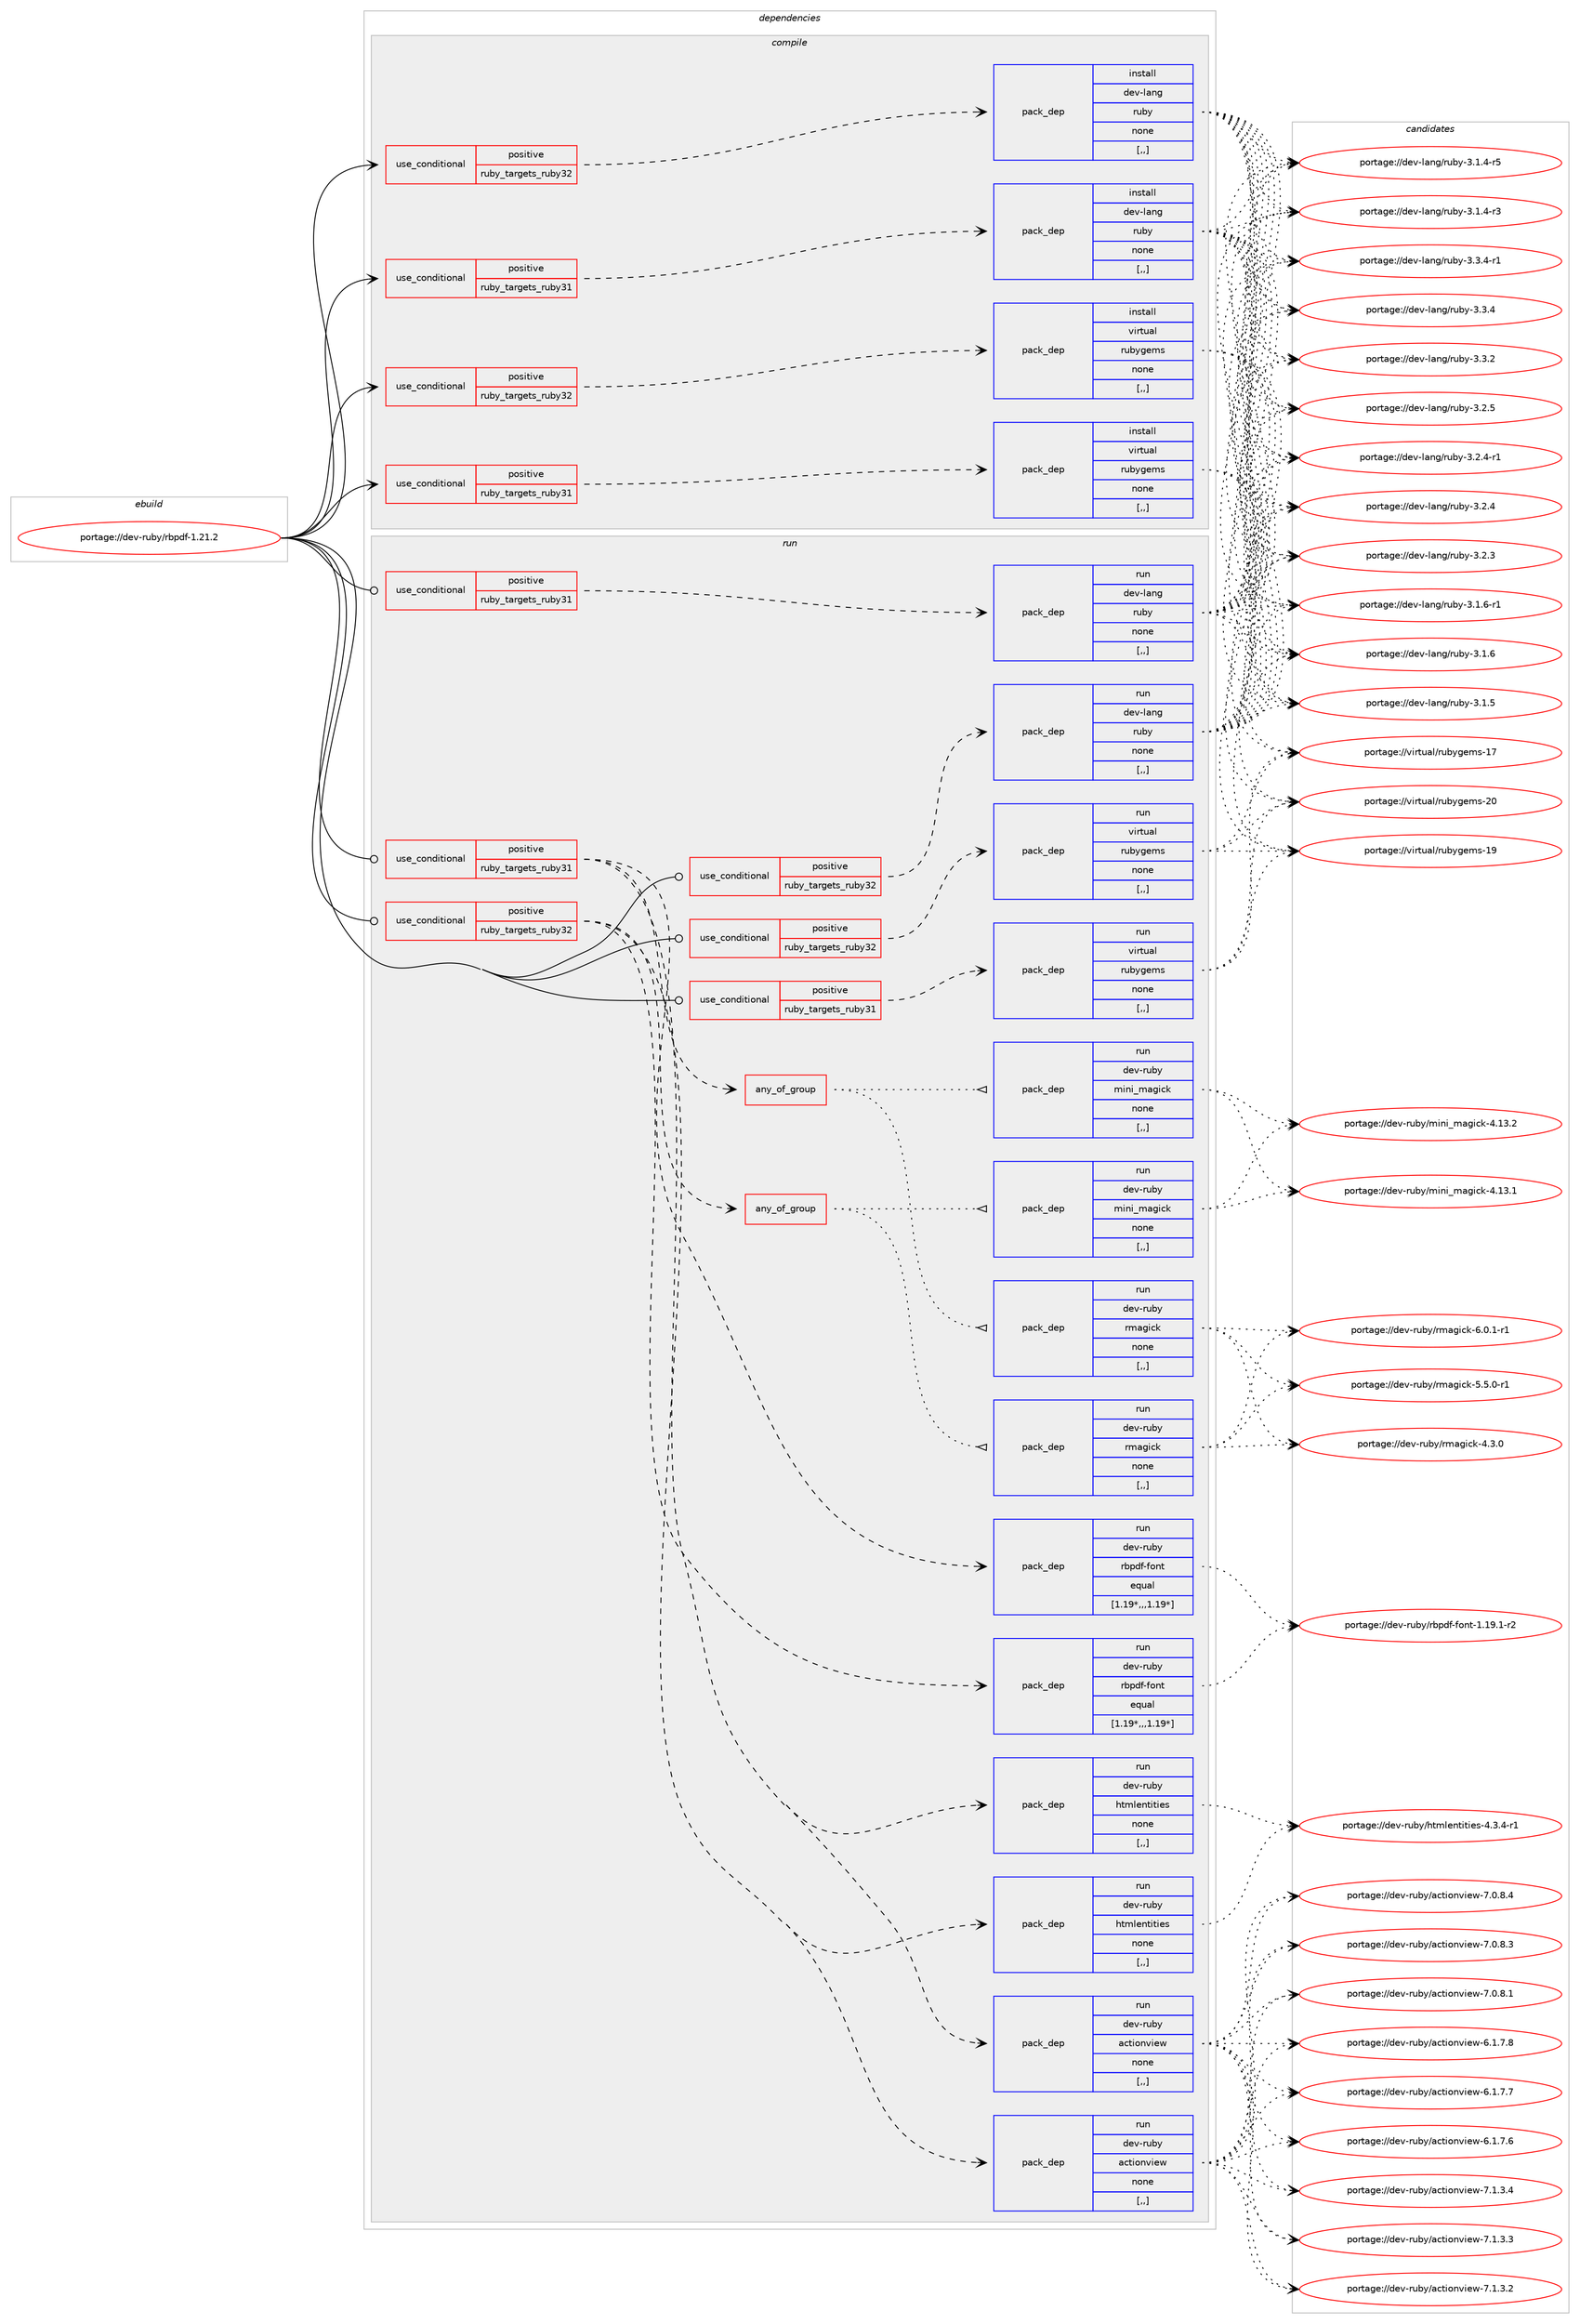 digraph prolog {

# *************
# Graph options
# *************

newrank=true;
concentrate=true;
compound=true;
graph [rankdir=LR,fontname=Helvetica,fontsize=10,ranksep=1.5];#, ranksep=2.5, nodesep=0.2];
edge  [arrowhead=vee];
node  [fontname=Helvetica,fontsize=10];

# **********
# The ebuild
# **********

subgraph cluster_leftcol {
color=gray;
label=<<i>ebuild</i>>;
id [label="portage://dev-ruby/rbpdf-1.21.2", color=red, width=4, href="../dev-ruby/rbpdf-1.21.2.svg"];
}

# ****************
# The dependencies
# ****************

subgraph cluster_midcol {
color=gray;
label=<<i>dependencies</i>>;
subgraph cluster_compile {
fillcolor="#eeeeee";
style=filled;
label=<<i>compile</i>>;
subgraph cond53855 {
dependency197321 [label=<<TABLE BORDER="0" CELLBORDER="1" CELLSPACING="0" CELLPADDING="4"><TR><TD ROWSPAN="3" CELLPADDING="10">use_conditional</TD></TR><TR><TD>positive</TD></TR><TR><TD>ruby_targets_ruby31</TD></TR></TABLE>>, shape=none, color=red];
subgraph pack142110 {
dependency197322 [label=<<TABLE BORDER="0" CELLBORDER="1" CELLSPACING="0" CELLPADDING="4" WIDTH="220"><TR><TD ROWSPAN="6" CELLPADDING="30">pack_dep</TD></TR><TR><TD WIDTH="110">install</TD></TR><TR><TD>dev-lang</TD></TR><TR><TD>ruby</TD></TR><TR><TD>none</TD></TR><TR><TD>[,,]</TD></TR></TABLE>>, shape=none, color=blue];
}
dependency197321:e -> dependency197322:w [weight=20,style="dashed",arrowhead="vee"];
}
id:e -> dependency197321:w [weight=20,style="solid",arrowhead="vee"];
subgraph cond53856 {
dependency197323 [label=<<TABLE BORDER="0" CELLBORDER="1" CELLSPACING="0" CELLPADDING="4"><TR><TD ROWSPAN="3" CELLPADDING="10">use_conditional</TD></TR><TR><TD>positive</TD></TR><TR><TD>ruby_targets_ruby31</TD></TR></TABLE>>, shape=none, color=red];
subgraph pack142111 {
dependency197324 [label=<<TABLE BORDER="0" CELLBORDER="1" CELLSPACING="0" CELLPADDING="4" WIDTH="220"><TR><TD ROWSPAN="6" CELLPADDING="30">pack_dep</TD></TR><TR><TD WIDTH="110">install</TD></TR><TR><TD>virtual</TD></TR><TR><TD>rubygems</TD></TR><TR><TD>none</TD></TR><TR><TD>[,,]</TD></TR></TABLE>>, shape=none, color=blue];
}
dependency197323:e -> dependency197324:w [weight=20,style="dashed",arrowhead="vee"];
}
id:e -> dependency197323:w [weight=20,style="solid",arrowhead="vee"];
subgraph cond53857 {
dependency197325 [label=<<TABLE BORDER="0" CELLBORDER="1" CELLSPACING="0" CELLPADDING="4"><TR><TD ROWSPAN="3" CELLPADDING="10">use_conditional</TD></TR><TR><TD>positive</TD></TR><TR><TD>ruby_targets_ruby32</TD></TR></TABLE>>, shape=none, color=red];
subgraph pack142112 {
dependency197326 [label=<<TABLE BORDER="0" CELLBORDER="1" CELLSPACING="0" CELLPADDING="4" WIDTH="220"><TR><TD ROWSPAN="6" CELLPADDING="30">pack_dep</TD></TR><TR><TD WIDTH="110">install</TD></TR><TR><TD>dev-lang</TD></TR><TR><TD>ruby</TD></TR><TR><TD>none</TD></TR><TR><TD>[,,]</TD></TR></TABLE>>, shape=none, color=blue];
}
dependency197325:e -> dependency197326:w [weight=20,style="dashed",arrowhead="vee"];
}
id:e -> dependency197325:w [weight=20,style="solid",arrowhead="vee"];
subgraph cond53858 {
dependency197327 [label=<<TABLE BORDER="0" CELLBORDER="1" CELLSPACING="0" CELLPADDING="4"><TR><TD ROWSPAN="3" CELLPADDING="10">use_conditional</TD></TR><TR><TD>positive</TD></TR><TR><TD>ruby_targets_ruby32</TD></TR></TABLE>>, shape=none, color=red];
subgraph pack142113 {
dependency197328 [label=<<TABLE BORDER="0" CELLBORDER="1" CELLSPACING="0" CELLPADDING="4" WIDTH="220"><TR><TD ROWSPAN="6" CELLPADDING="30">pack_dep</TD></TR><TR><TD WIDTH="110">install</TD></TR><TR><TD>virtual</TD></TR><TR><TD>rubygems</TD></TR><TR><TD>none</TD></TR><TR><TD>[,,]</TD></TR></TABLE>>, shape=none, color=blue];
}
dependency197327:e -> dependency197328:w [weight=20,style="dashed",arrowhead="vee"];
}
id:e -> dependency197327:w [weight=20,style="solid",arrowhead="vee"];
}
subgraph cluster_compileandrun {
fillcolor="#eeeeee";
style=filled;
label=<<i>compile and run</i>>;
}
subgraph cluster_run {
fillcolor="#eeeeee";
style=filled;
label=<<i>run</i>>;
subgraph cond53859 {
dependency197329 [label=<<TABLE BORDER="0" CELLBORDER="1" CELLSPACING="0" CELLPADDING="4"><TR><TD ROWSPAN="3" CELLPADDING="10">use_conditional</TD></TR><TR><TD>positive</TD></TR><TR><TD>ruby_targets_ruby31</TD></TR></TABLE>>, shape=none, color=red];
subgraph pack142114 {
dependency197330 [label=<<TABLE BORDER="0" CELLBORDER="1" CELLSPACING="0" CELLPADDING="4" WIDTH="220"><TR><TD ROWSPAN="6" CELLPADDING="30">pack_dep</TD></TR><TR><TD WIDTH="110">run</TD></TR><TR><TD>dev-lang</TD></TR><TR><TD>ruby</TD></TR><TR><TD>none</TD></TR><TR><TD>[,,]</TD></TR></TABLE>>, shape=none, color=blue];
}
dependency197329:e -> dependency197330:w [weight=20,style="dashed",arrowhead="vee"];
}
id:e -> dependency197329:w [weight=20,style="solid",arrowhead="odot"];
subgraph cond53860 {
dependency197331 [label=<<TABLE BORDER="0" CELLBORDER="1" CELLSPACING="0" CELLPADDING="4"><TR><TD ROWSPAN="3" CELLPADDING="10">use_conditional</TD></TR><TR><TD>positive</TD></TR><TR><TD>ruby_targets_ruby31</TD></TR></TABLE>>, shape=none, color=red];
subgraph pack142115 {
dependency197332 [label=<<TABLE BORDER="0" CELLBORDER="1" CELLSPACING="0" CELLPADDING="4" WIDTH="220"><TR><TD ROWSPAN="6" CELLPADDING="30">pack_dep</TD></TR><TR><TD WIDTH="110">run</TD></TR><TR><TD>dev-ruby</TD></TR><TR><TD>actionview</TD></TR><TR><TD>none</TD></TR><TR><TD>[,,]</TD></TR></TABLE>>, shape=none, color=blue];
}
dependency197331:e -> dependency197332:w [weight=20,style="dashed",arrowhead="vee"];
subgraph pack142116 {
dependency197333 [label=<<TABLE BORDER="0" CELLBORDER="1" CELLSPACING="0" CELLPADDING="4" WIDTH="220"><TR><TD ROWSPAN="6" CELLPADDING="30">pack_dep</TD></TR><TR><TD WIDTH="110">run</TD></TR><TR><TD>dev-ruby</TD></TR><TR><TD>htmlentities</TD></TR><TR><TD>none</TD></TR><TR><TD>[,,]</TD></TR></TABLE>>, shape=none, color=blue];
}
dependency197331:e -> dependency197333:w [weight=20,style="dashed",arrowhead="vee"];
subgraph pack142117 {
dependency197334 [label=<<TABLE BORDER="0" CELLBORDER="1" CELLSPACING="0" CELLPADDING="4" WIDTH="220"><TR><TD ROWSPAN="6" CELLPADDING="30">pack_dep</TD></TR><TR><TD WIDTH="110">run</TD></TR><TR><TD>dev-ruby</TD></TR><TR><TD>rbpdf-font</TD></TR><TR><TD>equal</TD></TR><TR><TD>[1.19*,,,1.19*]</TD></TR></TABLE>>, shape=none, color=blue];
}
dependency197331:e -> dependency197334:w [weight=20,style="dashed",arrowhead="vee"];
subgraph any1206 {
dependency197335 [label=<<TABLE BORDER="0" CELLBORDER="1" CELLSPACING="0" CELLPADDING="4"><TR><TD CELLPADDING="10">any_of_group</TD></TR></TABLE>>, shape=none, color=red];subgraph pack142118 {
dependency197336 [label=<<TABLE BORDER="0" CELLBORDER="1" CELLSPACING="0" CELLPADDING="4" WIDTH="220"><TR><TD ROWSPAN="6" CELLPADDING="30">pack_dep</TD></TR><TR><TD WIDTH="110">run</TD></TR><TR><TD>dev-ruby</TD></TR><TR><TD>mini_magick</TD></TR><TR><TD>none</TD></TR><TR><TD>[,,]</TD></TR></TABLE>>, shape=none, color=blue];
}
dependency197335:e -> dependency197336:w [weight=20,style="dotted",arrowhead="oinv"];
subgraph pack142119 {
dependency197337 [label=<<TABLE BORDER="0" CELLBORDER="1" CELLSPACING="0" CELLPADDING="4" WIDTH="220"><TR><TD ROWSPAN="6" CELLPADDING="30">pack_dep</TD></TR><TR><TD WIDTH="110">run</TD></TR><TR><TD>dev-ruby</TD></TR><TR><TD>rmagick</TD></TR><TR><TD>none</TD></TR><TR><TD>[,,]</TD></TR></TABLE>>, shape=none, color=blue];
}
dependency197335:e -> dependency197337:w [weight=20,style="dotted",arrowhead="oinv"];
}
dependency197331:e -> dependency197335:w [weight=20,style="dashed",arrowhead="vee"];
}
id:e -> dependency197331:w [weight=20,style="solid",arrowhead="odot"];
subgraph cond53861 {
dependency197338 [label=<<TABLE BORDER="0" CELLBORDER="1" CELLSPACING="0" CELLPADDING="4"><TR><TD ROWSPAN="3" CELLPADDING="10">use_conditional</TD></TR><TR><TD>positive</TD></TR><TR><TD>ruby_targets_ruby31</TD></TR></TABLE>>, shape=none, color=red];
subgraph pack142120 {
dependency197339 [label=<<TABLE BORDER="0" CELLBORDER="1" CELLSPACING="0" CELLPADDING="4" WIDTH="220"><TR><TD ROWSPAN="6" CELLPADDING="30">pack_dep</TD></TR><TR><TD WIDTH="110">run</TD></TR><TR><TD>virtual</TD></TR><TR><TD>rubygems</TD></TR><TR><TD>none</TD></TR><TR><TD>[,,]</TD></TR></TABLE>>, shape=none, color=blue];
}
dependency197338:e -> dependency197339:w [weight=20,style="dashed",arrowhead="vee"];
}
id:e -> dependency197338:w [weight=20,style="solid",arrowhead="odot"];
subgraph cond53862 {
dependency197340 [label=<<TABLE BORDER="0" CELLBORDER="1" CELLSPACING="0" CELLPADDING="4"><TR><TD ROWSPAN="3" CELLPADDING="10">use_conditional</TD></TR><TR><TD>positive</TD></TR><TR><TD>ruby_targets_ruby32</TD></TR></TABLE>>, shape=none, color=red];
subgraph pack142121 {
dependency197341 [label=<<TABLE BORDER="0" CELLBORDER="1" CELLSPACING="0" CELLPADDING="4" WIDTH="220"><TR><TD ROWSPAN="6" CELLPADDING="30">pack_dep</TD></TR><TR><TD WIDTH="110">run</TD></TR><TR><TD>dev-lang</TD></TR><TR><TD>ruby</TD></TR><TR><TD>none</TD></TR><TR><TD>[,,]</TD></TR></TABLE>>, shape=none, color=blue];
}
dependency197340:e -> dependency197341:w [weight=20,style="dashed",arrowhead="vee"];
}
id:e -> dependency197340:w [weight=20,style="solid",arrowhead="odot"];
subgraph cond53863 {
dependency197342 [label=<<TABLE BORDER="0" CELLBORDER="1" CELLSPACING="0" CELLPADDING="4"><TR><TD ROWSPAN="3" CELLPADDING="10">use_conditional</TD></TR><TR><TD>positive</TD></TR><TR><TD>ruby_targets_ruby32</TD></TR></TABLE>>, shape=none, color=red];
subgraph pack142122 {
dependency197343 [label=<<TABLE BORDER="0" CELLBORDER="1" CELLSPACING="0" CELLPADDING="4" WIDTH="220"><TR><TD ROWSPAN="6" CELLPADDING="30">pack_dep</TD></TR><TR><TD WIDTH="110">run</TD></TR><TR><TD>dev-ruby</TD></TR><TR><TD>actionview</TD></TR><TR><TD>none</TD></TR><TR><TD>[,,]</TD></TR></TABLE>>, shape=none, color=blue];
}
dependency197342:e -> dependency197343:w [weight=20,style="dashed",arrowhead="vee"];
subgraph pack142123 {
dependency197344 [label=<<TABLE BORDER="0" CELLBORDER="1" CELLSPACING="0" CELLPADDING="4" WIDTH="220"><TR><TD ROWSPAN="6" CELLPADDING="30">pack_dep</TD></TR><TR><TD WIDTH="110">run</TD></TR><TR><TD>dev-ruby</TD></TR><TR><TD>htmlentities</TD></TR><TR><TD>none</TD></TR><TR><TD>[,,]</TD></TR></TABLE>>, shape=none, color=blue];
}
dependency197342:e -> dependency197344:w [weight=20,style="dashed",arrowhead="vee"];
subgraph pack142124 {
dependency197345 [label=<<TABLE BORDER="0" CELLBORDER="1" CELLSPACING="0" CELLPADDING="4" WIDTH="220"><TR><TD ROWSPAN="6" CELLPADDING="30">pack_dep</TD></TR><TR><TD WIDTH="110">run</TD></TR><TR><TD>dev-ruby</TD></TR><TR><TD>rbpdf-font</TD></TR><TR><TD>equal</TD></TR><TR><TD>[1.19*,,,1.19*]</TD></TR></TABLE>>, shape=none, color=blue];
}
dependency197342:e -> dependency197345:w [weight=20,style="dashed",arrowhead="vee"];
subgraph any1207 {
dependency197346 [label=<<TABLE BORDER="0" CELLBORDER="1" CELLSPACING="0" CELLPADDING="4"><TR><TD CELLPADDING="10">any_of_group</TD></TR></TABLE>>, shape=none, color=red];subgraph pack142125 {
dependency197347 [label=<<TABLE BORDER="0" CELLBORDER="1" CELLSPACING="0" CELLPADDING="4" WIDTH="220"><TR><TD ROWSPAN="6" CELLPADDING="30">pack_dep</TD></TR><TR><TD WIDTH="110">run</TD></TR><TR><TD>dev-ruby</TD></TR><TR><TD>mini_magick</TD></TR><TR><TD>none</TD></TR><TR><TD>[,,]</TD></TR></TABLE>>, shape=none, color=blue];
}
dependency197346:e -> dependency197347:w [weight=20,style="dotted",arrowhead="oinv"];
subgraph pack142126 {
dependency197348 [label=<<TABLE BORDER="0" CELLBORDER="1" CELLSPACING="0" CELLPADDING="4" WIDTH="220"><TR><TD ROWSPAN="6" CELLPADDING="30">pack_dep</TD></TR><TR><TD WIDTH="110">run</TD></TR><TR><TD>dev-ruby</TD></TR><TR><TD>rmagick</TD></TR><TR><TD>none</TD></TR><TR><TD>[,,]</TD></TR></TABLE>>, shape=none, color=blue];
}
dependency197346:e -> dependency197348:w [weight=20,style="dotted",arrowhead="oinv"];
}
dependency197342:e -> dependency197346:w [weight=20,style="dashed",arrowhead="vee"];
}
id:e -> dependency197342:w [weight=20,style="solid",arrowhead="odot"];
subgraph cond53864 {
dependency197349 [label=<<TABLE BORDER="0" CELLBORDER="1" CELLSPACING="0" CELLPADDING="4"><TR><TD ROWSPAN="3" CELLPADDING="10">use_conditional</TD></TR><TR><TD>positive</TD></TR><TR><TD>ruby_targets_ruby32</TD></TR></TABLE>>, shape=none, color=red];
subgraph pack142127 {
dependency197350 [label=<<TABLE BORDER="0" CELLBORDER="1" CELLSPACING="0" CELLPADDING="4" WIDTH="220"><TR><TD ROWSPAN="6" CELLPADDING="30">pack_dep</TD></TR><TR><TD WIDTH="110">run</TD></TR><TR><TD>virtual</TD></TR><TR><TD>rubygems</TD></TR><TR><TD>none</TD></TR><TR><TD>[,,]</TD></TR></TABLE>>, shape=none, color=blue];
}
dependency197349:e -> dependency197350:w [weight=20,style="dashed",arrowhead="vee"];
}
id:e -> dependency197349:w [weight=20,style="solid",arrowhead="odot"];
}
}

# **************
# The candidates
# **************

subgraph cluster_choices {
rank=same;
color=gray;
label=<<i>candidates</i>>;

subgraph choice142110 {
color=black;
nodesep=1;
choice100101118451089711010347114117981214551465146524511449 [label="portage://dev-lang/ruby-3.3.4-r1", color=red, width=4,href="../dev-lang/ruby-3.3.4-r1.svg"];
choice10010111845108971101034711411798121455146514652 [label="portage://dev-lang/ruby-3.3.4", color=red, width=4,href="../dev-lang/ruby-3.3.4.svg"];
choice10010111845108971101034711411798121455146514650 [label="portage://dev-lang/ruby-3.3.2", color=red, width=4,href="../dev-lang/ruby-3.3.2.svg"];
choice10010111845108971101034711411798121455146504653 [label="portage://dev-lang/ruby-3.2.5", color=red, width=4,href="../dev-lang/ruby-3.2.5.svg"];
choice100101118451089711010347114117981214551465046524511449 [label="portage://dev-lang/ruby-3.2.4-r1", color=red, width=4,href="../dev-lang/ruby-3.2.4-r1.svg"];
choice10010111845108971101034711411798121455146504652 [label="portage://dev-lang/ruby-3.2.4", color=red, width=4,href="../dev-lang/ruby-3.2.4.svg"];
choice10010111845108971101034711411798121455146504651 [label="portage://dev-lang/ruby-3.2.3", color=red, width=4,href="../dev-lang/ruby-3.2.3.svg"];
choice100101118451089711010347114117981214551464946544511449 [label="portage://dev-lang/ruby-3.1.6-r1", color=red, width=4,href="../dev-lang/ruby-3.1.6-r1.svg"];
choice10010111845108971101034711411798121455146494654 [label="portage://dev-lang/ruby-3.1.6", color=red, width=4,href="../dev-lang/ruby-3.1.6.svg"];
choice10010111845108971101034711411798121455146494653 [label="portage://dev-lang/ruby-3.1.5", color=red, width=4,href="../dev-lang/ruby-3.1.5.svg"];
choice100101118451089711010347114117981214551464946524511453 [label="portage://dev-lang/ruby-3.1.4-r5", color=red, width=4,href="../dev-lang/ruby-3.1.4-r5.svg"];
choice100101118451089711010347114117981214551464946524511451 [label="portage://dev-lang/ruby-3.1.4-r3", color=red, width=4,href="../dev-lang/ruby-3.1.4-r3.svg"];
dependency197322:e -> choice100101118451089711010347114117981214551465146524511449:w [style=dotted,weight="100"];
dependency197322:e -> choice10010111845108971101034711411798121455146514652:w [style=dotted,weight="100"];
dependency197322:e -> choice10010111845108971101034711411798121455146514650:w [style=dotted,weight="100"];
dependency197322:e -> choice10010111845108971101034711411798121455146504653:w [style=dotted,weight="100"];
dependency197322:e -> choice100101118451089711010347114117981214551465046524511449:w [style=dotted,weight="100"];
dependency197322:e -> choice10010111845108971101034711411798121455146504652:w [style=dotted,weight="100"];
dependency197322:e -> choice10010111845108971101034711411798121455146504651:w [style=dotted,weight="100"];
dependency197322:e -> choice100101118451089711010347114117981214551464946544511449:w [style=dotted,weight="100"];
dependency197322:e -> choice10010111845108971101034711411798121455146494654:w [style=dotted,weight="100"];
dependency197322:e -> choice10010111845108971101034711411798121455146494653:w [style=dotted,weight="100"];
dependency197322:e -> choice100101118451089711010347114117981214551464946524511453:w [style=dotted,weight="100"];
dependency197322:e -> choice100101118451089711010347114117981214551464946524511451:w [style=dotted,weight="100"];
}
subgraph choice142111 {
color=black;
nodesep=1;
choice118105114116117971084711411798121103101109115455048 [label="portage://virtual/rubygems-20", color=red, width=4,href="../virtual/rubygems-20.svg"];
choice118105114116117971084711411798121103101109115454957 [label="portage://virtual/rubygems-19", color=red, width=4,href="../virtual/rubygems-19.svg"];
choice118105114116117971084711411798121103101109115454955 [label="portage://virtual/rubygems-17", color=red, width=4,href="../virtual/rubygems-17.svg"];
dependency197324:e -> choice118105114116117971084711411798121103101109115455048:w [style=dotted,weight="100"];
dependency197324:e -> choice118105114116117971084711411798121103101109115454957:w [style=dotted,weight="100"];
dependency197324:e -> choice118105114116117971084711411798121103101109115454955:w [style=dotted,weight="100"];
}
subgraph choice142112 {
color=black;
nodesep=1;
choice100101118451089711010347114117981214551465146524511449 [label="portage://dev-lang/ruby-3.3.4-r1", color=red, width=4,href="../dev-lang/ruby-3.3.4-r1.svg"];
choice10010111845108971101034711411798121455146514652 [label="portage://dev-lang/ruby-3.3.4", color=red, width=4,href="../dev-lang/ruby-3.3.4.svg"];
choice10010111845108971101034711411798121455146514650 [label="portage://dev-lang/ruby-3.3.2", color=red, width=4,href="../dev-lang/ruby-3.3.2.svg"];
choice10010111845108971101034711411798121455146504653 [label="portage://dev-lang/ruby-3.2.5", color=red, width=4,href="../dev-lang/ruby-3.2.5.svg"];
choice100101118451089711010347114117981214551465046524511449 [label="portage://dev-lang/ruby-3.2.4-r1", color=red, width=4,href="../dev-lang/ruby-3.2.4-r1.svg"];
choice10010111845108971101034711411798121455146504652 [label="portage://dev-lang/ruby-3.2.4", color=red, width=4,href="../dev-lang/ruby-3.2.4.svg"];
choice10010111845108971101034711411798121455146504651 [label="portage://dev-lang/ruby-3.2.3", color=red, width=4,href="../dev-lang/ruby-3.2.3.svg"];
choice100101118451089711010347114117981214551464946544511449 [label="portage://dev-lang/ruby-3.1.6-r1", color=red, width=4,href="../dev-lang/ruby-3.1.6-r1.svg"];
choice10010111845108971101034711411798121455146494654 [label="portage://dev-lang/ruby-3.1.6", color=red, width=4,href="../dev-lang/ruby-3.1.6.svg"];
choice10010111845108971101034711411798121455146494653 [label="portage://dev-lang/ruby-3.1.5", color=red, width=4,href="../dev-lang/ruby-3.1.5.svg"];
choice100101118451089711010347114117981214551464946524511453 [label="portage://dev-lang/ruby-3.1.4-r5", color=red, width=4,href="../dev-lang/ruby-3.1.4-r5.svg"];
choice100101118451089711010347114117981214551464946524511451 [label="portage://dev-lang/ruby-3.1.4-r3", color=red, width=4,href="../dev-lang/ruby-3.1.4-r3.svg"];
dependency197326:e -> choice100101118451089711010347114117981214551465146524511449:w [style=dotted,weight="100"];
dependency197326:e -> choice10010111845108971101034711411798121455146514652:w [style=dotted,weight="100"];
dependency197326:e -> choice10010111845108971101034711411798121455146514650:w [style=dotted,weight="100"];
dependency197326:e -> choice10010111845108971101034711411798121455146504653:w [style=dotted,weight="100"];
dependency197326:e -> choice100101118451089711010347114117981214551465046524511449:w [style=dotted,weight="100"];
dependency197326:e -> choice10010111845108971101034711411798121455146504652:w [style=dotted,weight="100"];
dependency197326:e -> choice10010111845108971101034711411798121455146504651:w [style=dotted,weight="100"];
dependency197326:e -> choice100101118451089711010347114117981214551464946544511449:w [style=dotted,weight="100"];
dependency197326:e -> choice10010111845108971101034711411798121455146494654:w [style=dotted,weight="100"];
dependency197326:e -> choice10010111845108971101034711411798121455146494653:w [style=dotted,weight="100"];
dependency197326:e -> choice100101118451089711010347114117981214551464946524511453:w [style=dotted,weight="100"];
dependency197326:e -> choice100101118451089711010347114117981214551464946524511451:w [style=dotted,weight="100"];
}
subgraph choice142113 {
color=black;
nodesep=1;
choice118105114116117971084711411798121103101109115455048 [label="portage://virtual/rubygems-20", color=red, width=4,href="../virtual/rubygems-20.svg"];
choice118105114116117971084711411798121103101109115454957 [label="portage://virtual/rubygems-19", color=red, width=4,href="../virtual/rubygems-19.svg"];
choice118105114116117971084711411798121103101109115454955 [label="portage://virtual/rubygems-17", color=red, width=4,href="../virtual/rubygems-17.svg"];
dependency197328:e -> choice118105114116117971084711411798121103101109115455048:w [style=dotted,weight="100"];
dependency197328:e -> choice118105114116117971084711411798121103101109115454957:w [style=dotted,weight="100"];
dependency197328:e -> choice118105114116117971084711411798121103101109115454955:w [style=dotted,weight="100"];
}
subgraph choice142114 {
color=black;
nodesep=1;
choice100101118451089711010347114117981214551465146524511449 [label="portage://dev-lang/ruby-3.3.4-r1", color=red, width=4,href="../dev-lang/ruby-3.3.4-r1.svg"];
choice10010111845108971101034711411798121455146514652 [label="portage://dev-lang/ruby-3.3.4", color=red, width=4,href="../dev-lang/ruby-3.3.4.svg"];
choice10010111845108971101034711411798121455146514650 [label="portage://dev-lang/ruby-3.3.2", color=red, width=4,href="../dev-lang/ruby-3.3.2.svg"];
choice10010111845108971101034711411798121455146504653 [label="portage://dev-lang/ruby-3.2.5", color=red, width=4,href="../dev-lang/ruby-3.2.5.svg"];
choice100101118451089711010347114117981214551465046524511449 [label="portage://dev-lang/ruby-3.2.4-r1", color=red, width=4,href="../dev-lang/ruby-3.2.4-r1.svg"];
choice10010111845108971101034711411798121455146504652 [label="portage://dev-lang/ruby-3.2.4", color=red, width=4,href="../dev-lang/ruby-3.2.4.svg"];
choice10010111845108971101034711411798121455146504651 [label="portage://dev-lang/ruby-3.2.3", color=red, width=4,href="../dev-lang/ruby-3.2.3.svg"];
choice100101118451089711010347114117981214551464946544511449 [label="portage://dev-lang/ruby-3.1.6-r1", color=red, width=4,href="../dev-lang/ruby-3.1.6-r1.svg"];
choice10010111845108971101034711411798121455146494654 [label="portage://dev-lang/ruby-3.1.6", color=red, width=4,href="../dev-lang/ruby-3.1.6.svg"];
choice10010111845108971101034711411798121455146494653 [label="portage://dev-lang/ruby-3.1.5", color=red, width=4,href="../dev-lang/ruby-3.1.5.svg"];
choice100101118451089711010347114117981214551464946524511453 [label="portage://dev-lang/ruby-3.1.4-r5", color=red, width=4,href="../dev-lang/ruby-3.1.4-r5.svg"];
choice100101118451089711010347114117981214551464946524511451 [label="portage://dev-lang/ruby-3.1.4-r3", color=red, width=4,href="../dev-lang/ruby-3.1.4-r3.svg"];
dependency197330:e -> choice100101118451089711010347114117981214551465146524511449:w [style=dotted,weight="100"];
dependency197330:e -> choice10010111845108971101034711411798121455146514652:w [style=dotted,weight="100"];
dependency197330:e -> choice10010111845108971101034711411798121455146514650:w [style=dotted,weight="100"];
dependency197330:e -> choice10010111845108971101034711411798121455146504653:w [style=dotted,weight="100"];
dependency197330:e -> choice100101118451089711010347114117981214551465046524511449:w [style=dotted,weight="100"];
dependency197330:e -> choice10010111845108971101034711411798121455146504652:w [style=dotted,weight="100"];
dependency197330:e -> choice10010111845108971101034711411798121455146504651:w [style=dotted,weight="100"];
dependency197330:e -> choice100101118451089711010347114117981214551464946544511449:w [style=dotted,weight="100"];
dependency197330:e -> choice10010111845108971101034711411798121455146494654:w [style=dotted,weight="100"];
dependency197330:e -> choice10010111845108971101034711411798121455146494653:w [style=dotted,weight="100"];
dependency197330:e -> choice100101118451089711010347114117981214551464946524511453:w [style=dotted,weight="100"];
dependency197330:e -> choice100101118451089711010347114117981214551464946524511451:w [style=dotted,weight="100"];
}
subgraph choice142115 {
color=black;
nodesep=1;
choice10010111845114117981214797991161051111101181051011194555464946514652 [label="portage://dev-ruby/actionview-7.1.3.4", color=red, width=4,href="../dev-ruby/actionview-7.1.3.4.svg"];
choice10010111845114117981214797991161051111101181051011194555464946514651 [label="portage://dev-ruby/actionview-7.1.3.3", color=red, width=4,href="../dev-ruby/actionview-7.1.3.3.svg"];
choice10010111845114117981214797991161051111101181051011194555464946514650 [label="portage://dev-ruby/actionview-7.1.3.2", color=red, width=4,href="../dev-ruby/actionview-7.1.3.2.svg"];
choice10010111845114117981214797991161051111101181051011194555464846564652 [label="portage://dev-ruby/actionview-7.0.8.4", color=red, width=4,href="../dev-ruby/actionview-7.0.8.4.svg"];
choice10010111845114117981214797991161051111101181051011194555464846564651 [label="portage://dev-ruby/actionview-7.0.8.3", color=red, width=4,href="../dev-ruby/actionview-7.0.8.3.svg"];
choice10010111845114117981214797991161051111101181051011194555464846564649 [label="portage://dev-ruby/actionview-7.0.8.1", color=red, width=4,href="../dev-ruby/actionview-7.0.8.1.svg"];
choice10010111845114117981214797991161051111101181051011194554464946554656 [label="portage://dev-ruby/actionview-6.1.7.8", color=red, width=4,href="../dev-ruby/actionview-6.1.7.8.svg"];
choice10010111845114117981214797991161051111101181051011194554464946554655 [label="portage://dev-ruby/actionview-6.1.7.7", color=red, width=4,href="../dev-ruby/actionview-6.1.7.7.svg"];
choice10010111845114117981214797991161051111101181051011194554464946554654 [label="portage://dev-ruby/actionview-6.1.7.6", color=red, width=4,href="../dev-ruby/actionview-6.1.7.6.svg"];
dependency197332:e -> choice10010111845114117981214797991161051111101181051011194555464946514652:w [style=dotted,weight="100"];
dependency197332:e -> choice10010111845114117981214797991161051111101181051011194555464946514651:w [style=dotted,weight="100"];
dependency197332:e -> choice10010111845114117981214797991161051111101181051011194555464946514650:w [style=dotted,weight="100"];
dependency197332:e -> choice10010111845114117981214797991161051111101181051011194555464846564652:w [style=dotted,weight="100"];
dependency197332:e -> choice10010111845114117981214797991161051111101181051011194555464846564651:w [style=dotted,weight="100"];
dependency197332:e -> choice10010111845114117981214797991161051111101181051011194555464846564649:w [style=dotted,weight="100"];
dependency197332:e -> choice10010111845114117981214797991161051111101181051011194554464946554656:w [style=dotted,weight="100"];
dependency197332:e -> choice10010111845114117981214797991161051111101181051011194554464946554655:w [style=dotted,weight="100"];
dependency197332:e -> choice10010111845114117981214797991161051111101181051011194554464946554654:w [style=dotted,weight="100"];
}
subgraph choice142116 {
color=black;
nodesep=1;
choice1001011184511411798121471041161091081011101161051161051011154552465146524511449 [label="portage://dev-ruby/htmlentities-4.3.4-r1", color=red, width=4,href="../dev-ruby/htmlentities-4.3.4-r1.svg"];
dependency197333:e -> choice1001011184511411798121471041161091081011101161051161051011154552465146524511449:w [style=dotted,weight="100"];
}
subgraph choice142117 {
color=black;
nodesep=1;
choice1001011184511411798121471149811210010245102111110116454946495746494511450 [label="portage://dev-ruby/rbpdf-font-1.19.1-r2", color=red, width=4,href="../dev-ruby/rbpdf-font-1.19.1-r2.svg"];
dependency197334:e -> choice1001011184511411798121471149811210010245102111110116454946495746494511450:w [style=dotted,weight="100"];
}
subgraph choice142118 {
color=black;
nodesep=1;
choice10010111845114117981214710910511010595109971031059910745524649514650 [label="portage://dev-ruby/mini_magick-4.13.2", color=red, width=4,href="../dev-ruby/mini_magick-4.13.2.svg"];
choice10010111845114117981214710910511010595109971031059910745524649514649 [label="portage://dev-ruby/mini_magick-4.13.1", color=red, width=4,href="../dev-ruby/mini_magick-4.13.1.svg"];
dependency197336:e -> choice10010111845114117981214710910511010595109971031059910745524649514650:w [style=dotted,weight="100"];
dependency197336:e -> choice10010111845114117981214710910511010595109971031059910745524649514649:w [style=dotted,weight="100"];
}
subgraph choice142119 {
color=black;
nodesep=1;
choice10010111845114117981214711410997103105991074554464846494511449 [label="portage://dev-ruby/rmagick-6.0.1-r1", color=red, width=4,href="../dev-ruby/rmagick-6.0.1-r1.svg"];
choice10010111845114117981214711410997103105991074553465346484511449 [label="portage://dev-ruby/rmagick-5.5.0-r1", color=red, width=4,href="../dev-ruby/rmagick-5.5.0-r1.svg"];
choice1001011184511411798121471141099710310599107455246514648 [label="portage://dev-ruby/rmagick-4.3.0", color=red, width=4,href="../dev-ruby/rmagick-4.3.0.svg"];
dependency197337:e -> choice10010111845114117981214711410997103105991074554464846494511449:w [style=dotted,weight="100"];
dependency197337:e -> choice10010111845114117981214711410997103105991074553465346484511449:w [style=dotted,weight="100"];
dependency197337:e -> choice1001011184511411798121471141099710310599107455246514648:w [style=dotted,weight="100"];
}
subgraph choice142120 {
color=black;
nodesep=1;
choice118105114116117971084711411798121103101109115455048 [label="portage://virtual/rubygems-20", color=red, width=4,href="../virtual/rubygems-20.svg"];
choice118105114116117971084711411798121103101109115454957 [label="portage://virtual/rubygems-19", color=red, width=4,href="../virtual/rubygems-19.svg"];
choice118105114116117971084711411798121103101109115454955 [label="portage://virtual/rubygems-17", color=red, width=4,href="../virtual/rubygems-17.svg"];
dependency197339:e -> choice118105114116117971084711411798121103101109115455048:w [style=dotted,weight="100"];
dependency197339:e -> choice118105114116117971084711411798121103101109115454957:w [style=dotted,weight="100"];
dependency197339:e -> choice118105114116117971084711411798121103101109115454955:w [style=dotted,weight="100"];
}
subgraph choice142121 {
color=black;
nodesep=1;
choice100101118451089711010347114117981214551465146524511449 [label="portage://dev-lang/ruby-3.3.4-r1", color=red, width=4,href="../dev-lang/ruby-3.3.4-r1.svg"];
choice10010111845108971101034711411798121455146514652 [label="portage://dev-lang/ruby-3.3.4", color=red, width=4,href="../dev-lang/ruby-3.3.4.svg"];
choice10010111845108971101034711411798121455146514650 [label="portage://dev-lang/ruby-3.3.2", color=red, width=4,href="../dev-lang/ruby-3.3.2.svg"];
choice10010111845108971101034711411798121455146504653 [label="portage://dev-lang/ruby-3.2.5", color=red, width=4,href="../dev-lang/ruby-3.2.5.svg"];
choice100101118451089711010347114117981214551465046524511449 [label="portage://dev-lang/ruby-3.2.4-r1", color=red, width=4,href="../dev-lang/ruby-3.2.4-r1.svg"];
choice10010111845108971101034711411798121455146504652 [label="portage://dev-lang/ruby-3.2.4", color=red, width=4,href="../dev-lang/ruby-3.2.4.svg"];
choice10010111845108971101034711411798121455146504651 [label="portage://dev-lang/ruby-3.2.3", color=red, width=4,href="../dev-lang/ruby-3.2.3.svg"];
choice100101118451089711010347114117981214551464946544511449 [label="portage://dev-lang/ruby-3.1.6-r1", color=red, width=4,href="../dev-lang/ruby-3.1.6-r1.svg"];
choice10010111845108971101034711411798121455146494654 [label="portage://dev-lang/ruby-3.1.6", color=red, width=4,href="../dev-lang/ruby-3.1.6.svg"];
choice10010111845108971101034711411798121455146494653 [label="portage://dev-lang/ruby-3.1.5", color=red, width=4,href="../dev-lang/ruby-3.1.5.svg"];
choice100101118451089711010347114117981214551464946524511453 [label="portage://dev-lang/ruby-3.1.4-r5", color=red, width=4,href="../dev-lang/ruby-3.1.4-r5.svg"];
choice100101118451089711010347114117981214551464946524511451 [label="portage://dev-lang/ruby-3.1.4-r3", color=red, width=4,href="../dev-lang/ruby-3.1.4-r3.svg"];
dependency197341:e -> choice100101118451089711010347114117981214551465146524511449:w [style=dotted,weight="100"];
dependency197341:e -> choice10010111845108971101034711411798121455146514652:w [style=dotted,weight="100"];
dependency197341:e -> choice10010111845108971101034711411798121455146514650:w [style=dotted,weight="100"];
dependency197341:e -> choice10010111845108971101034711411798121455146504653:w [style=dotted,weight="100"];
dependency197341:e -> choice100101118451089711010347114117981214551465046524511449:w [style=dotted,weight="100"];
dependency197341:e -> choice10010111845108971101034711411798121455146504652:w [style=dotted,weight="100"];
dependency197341:e -> choice10010111845108971101034711411798121455146504651:w [style=dotted,weight="100"];
dependency197341:e -> choice100101118451089711010347114117981214551464946544511449:w [style=dotted,weight="100"];
dependency197341:e -> choice10010111845108971101034711411798121455146494654:w [style=dotted,weight="100"];
dependency197341:e -> choice10010111845108971101034711411798121455146494653:w [style=dotted,weight="100"];
dependency197341:e -> choice100101118451089711010347114117981214551464946524511453:w [style=dotted,weight="100"];
dependency197341:e -> choice100101118451089711010347114117981214551464946524511451:w [style=dotted,weight="100"];
}
subgraph choice142122 {
color=black;
nodesep=1;
choice10010111845114117981214797991161051111101181051011194555464946514652 [label="portage://dev-ruby/actionview-7.1.3.4", color=red, width=4,href="../dev-ruby/actionview-7.1.3.4.svg"];
choice10010111845114117981214797991161051111101181051011194555464946514651 [label="portage://dev-ruby/actionview-7.1.3.3", color=red, width=4,href="../dev-ruby/actionview-7.1.3.3.svg"];
choice10010111845114117981214797991161051111101181051011194555464946514650 [label="portage://dev-ruby/actionview-7.1.3.2", color=red, width=4,href="../dev-ruby/actionview-7.1.3.2.svg"];
choice10010111845114117981214797991161051111101181051011194555464846564652 [label="portage://dev-ruby/actionview-7.0.8.4", color=red, width=4,href="../dev-ruby/actionview-7.0.8.4.svg"];
choice10010111845114117981214797991161051111101181051011194555464846564651 [label="portage://dev-ruby/actionview-7.0.8.3", color=red, width=4,href="../dev-ruby/actionview-7.0.8.3.svg"];
choice10010111845114117981214797991161051111101181051011194555464846564649 [label="portage://dev-ruby/actionview-7.0.8.1", color=red, width=4,href="../dev-ruby/actionview-7.0.8.1.svg"];
choice10010111845114117981214797991161051111101181051011194554464946554656 [label="portage://dev-ruby/actionview-6.1.7.8", color=red, width=4,href="../dev-ruby/actionview-6.1.7.8.svg"];
choice10010111845114117981214797991161051111101181051011194554464946554655 [label="portage://dev-ruby/actionview-6.1.7.7", color=red, width=4,href="../dev-ruby/actionview-6.1.7.7.svg"];
choice10010111845114117981214797991161051111101181051011194554464946554654 [label="portage://dev-ruby/actionview-6.1.7.6", color=red, width=4,href="../dev-ruby/actionview-6.1.7.6.svg"];
dependency197343:e -> choice10010111845114117981214797991161051111101181051011194555464946514652:w [style=dotted,weight="100"];
dependency197343:e -> choice10010111845114117981214797991161051111101181051011194555464946514651:w [style=dotted,weight="100"];
dependency197343:e -> choice10010111845114117981214797991161051111101181051011194555464946514650:w [style=dotted,weight="100"];
dependency197343:e -> choice10010111845114117981214797991161051111101181051011194555464846564652:w [style=dotted,weight="100"];
dependency197343:e -> choice10010111845114117981214797991161051111101181051011194555464846564651:w [style=dotted,weight="100"];
dependency197343:e -> choice10010111845114117981214797991161051111101181051011194555464846564649:w [style=dotted,weight="100"];
dependency197343:e -> choice10010111845114117981214797991161051111101181051011194554464946554656:w [style=dotted,weight="100"];
dependency197343:e -> choice10010111845114117981214797991161051111101181051011194554464946554655:w [style=dotted,weight="100"];
dependency197343:e -> choice10010111845114117981214797991161051111101181051011194554464946554654:w [style=dotted,weight="100"];
}
subgraph choice142123 {
color=black;
nodesep=1;
choice1001011184511411798121471041161091081011101161051161051011154552465146524511449 [label="portage://dev-ruby/htmlentities-4.3.4-r1", color=red, width=4,href="../dev-ruby/htmlentities-4.3.4-r1.svg"];
dependency197344:e -> choice1001011184511411798121471041161091081011101161051161051011154552465146524511449:w [style=dotted,weight="100"];
}
subgraph choice142124 {
color=black;
nodesep=1;
choice1001011184511411798121471149811210010245102111110116454946495746494511450 [label="portage://dev-ruby/rbpdf-font-1.19.1-r2", color=red, width=4,href="../dev-ruby/rbpdf-font-1.19.1-r2.svg"];
dependency197345:e -> choice1001011184511411798121471149811210010245102111110116454946495746494511450:w [style=dotted,weight="100"];
}
subgraph choice142125 {
color=black;
nodesep=1;
choice10010111845114117981214710910511010595109971031059910745524649514650 [label="portage://dev-ruby/mini_magick-4.13.2", color=red, width=4,href="../dev-ruby/mini_magick-4.13.2.svg"];
choice10010111845114117981214710910511010595109971031059910745524649514649 [label="portage://dev-ruby/mini_magick-4.13.1", color=red, width=4,href="../dev-ruby/mini_magick-4.13.1.svg"];
dependency197347:e -> choice10010111845114117981214710910511010595109971031059910745524649514650:w [style=dotted,weight="100"];
dependency197347:e -> choice10010111845114117981214710910511010595109971031059910745524649514649:w [style=dotted,weight="100"];
}
subgraph choice142126 {
color=black;
nodesep=1;
choice10010111845114117981214711410997103105991074554464846494511449 [label="portage://dev-ruby/rmagick-6.0.1-r1", color=red, width=4,href="../dev-ruby/rmagick-6.0.1-r1.svg"];
choice10010111845114117981214711410997103105991074553465346484511449 [label="portage://dev-ruby/rmagick-5.5.0-r1", color=red, width=4,href="../dev-ruby/rmagick-5.5.0-r1.svg"];
choice1001011184511411798121471141099710310599107455246514648 [label="portage://dev-ruby/rmagick-4.3.0", color=red, width=4,href="../dev-ruby/rmagick-4.3.0.svg"];
dependency197348:e -> choice10010111845114117981214711410997103105991074554464846494511449:w [style=dotted,weight="100"];
dependency197348:e -> choice10010111845114117981214711410997103105991074553465346484511449:w [style=dotted,weight="100"];
dependency197348:e -> choice1001011184511411798121471141099710310599107455246514648:w [style=dotted,weight="100"];
}
subgraph choice142127 {
color=black;
nodesep=1;
choice118105114116117971084711411798121103101109115455048 [label="portage://virtual/rubygems-20", color=red, width=4,href="../virtual/rubygems-20.svg"];
choice118105114116117971084711411798121103101109115454957 [label="portage://virtual/rubygems-19", color=red, width=4,href="../virtual/rubygems-19.svg"];
choice118105114116117971084711411798121103101109115454955 [label="portage://virtual/rubygems-17", color=red, width=4,href="../virtual/rubygems-17.svg"];
dependency197350:e -> choice118105114116117971084711411798121103101109115455048:w [style=dotted,weight="100"];
dependency197350:e -> choice118105114116117971084711411798121103101109115454957:w [style=dotted,weight="100"];
dependency197350:e -> choice118105114116117971084711411798121103101109115454955:w [style=dotted,weight="100"];
}
}

}

